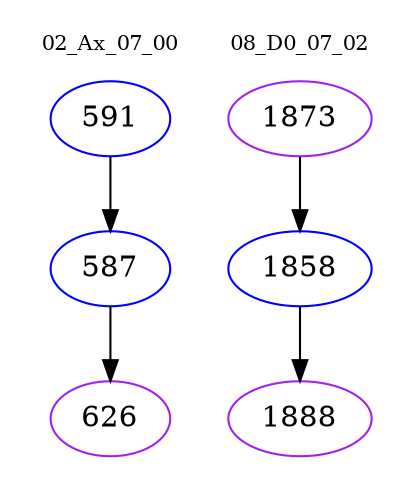 digraph{
subgraph cluster_0 {
color = white
label = "02_Ax_07_00";
fontsize=10;
T0_591 [label="591", color="blue"]
T0_591 -> T0_587 [color="black"]
T0_587 [label="587", color="blue"]
T0_587 -> T0_626 [color="black"]
T0_626 [label="626", color="purple"]
}
subgraph cluster_1 {
color = white
label = "08_D0_07_02";
fontsize=10;
T1_1873 [label="1873", color="purple"]
T1_1873 -> T1_1858 [color="black"]
T1_1858 [label="1858", color="blue"]
T1_1858 -> T1_1888 [color="black"]
T1_1888 [label="1888", color="purple"]
}
}
